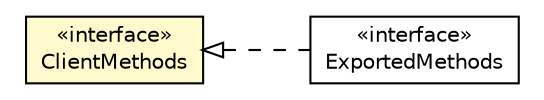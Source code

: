 #!/usr/local/bin/dot
#
# Class diagram 
# Generated by UMLGraph version R5_6-24-gf6e263 (http://www.umlgraph.org/)
#

digraph G {
	edge [fontname="Helvetica",fontsize=10,labelfontname="Helvetica",labelfontsize=10];
	node [fontname="Helvetica",fontsize=10,shape=plaintext];
	nodesep=0.25;
	ranksep=0.5;
	rankdir=LR;
	// org.senchalabs.gwt.gwtdriver.invoke.ExportedMethods
	c233 [label=<<table title="org.senchalabs.gwt.gwtdriver.invoke.ExportedMethods" border="0" cellborder="1" cellspacing="0" cellpadding="2" port="p" href="./ExportedMethods.html">
		<tr><td><table border="0" cellspacing="0" cellpadding="1">
<tr><td align="center" balign="center"> &#171;interface&#187; </td></tr>
<tr><td align="center" balign="center"> ExportedMethods </td></tr>
		</table></td></tr>
		</table>>, URL="./ExportedMethods.html", fontname="Helvetica", fontcolor="black", fontsize=10.0];
	// org.senchalabs.gwt.gwtdriver.invoke.ClientMethods
	c235 [label=<<table title="org.senchalabs.gwt.gwtdriver.invoke.ClientMethods" border="0" cellborder="1" cellspacing="0" cellpadding="2" port="p" bgcolor="lemonChiffon" href="./ClientMethods.html">
		<tr><td><table border="0" cellspacing="0" cellpadding="1">
<tr><td align="center" balign="center"> &#171;interface&#187; </td></tr>
<tr><td align="center" balign="center"> ClientMethods </td></tr>
		</table></td></tr>
		</table>>, URL="./ClientMethods.html", fontname="Helvetica", fontcolor="black", fontsize=10.0];
	//org.senchalabs.gwt.gwtdriver.invoke.ExportedMethods implements org.senchalabs.gwt.gwtdriver.invoke.ClientMethods
	c235:p -> c233:p [dir=back,arrowtail=empty,style=dashed];
}

